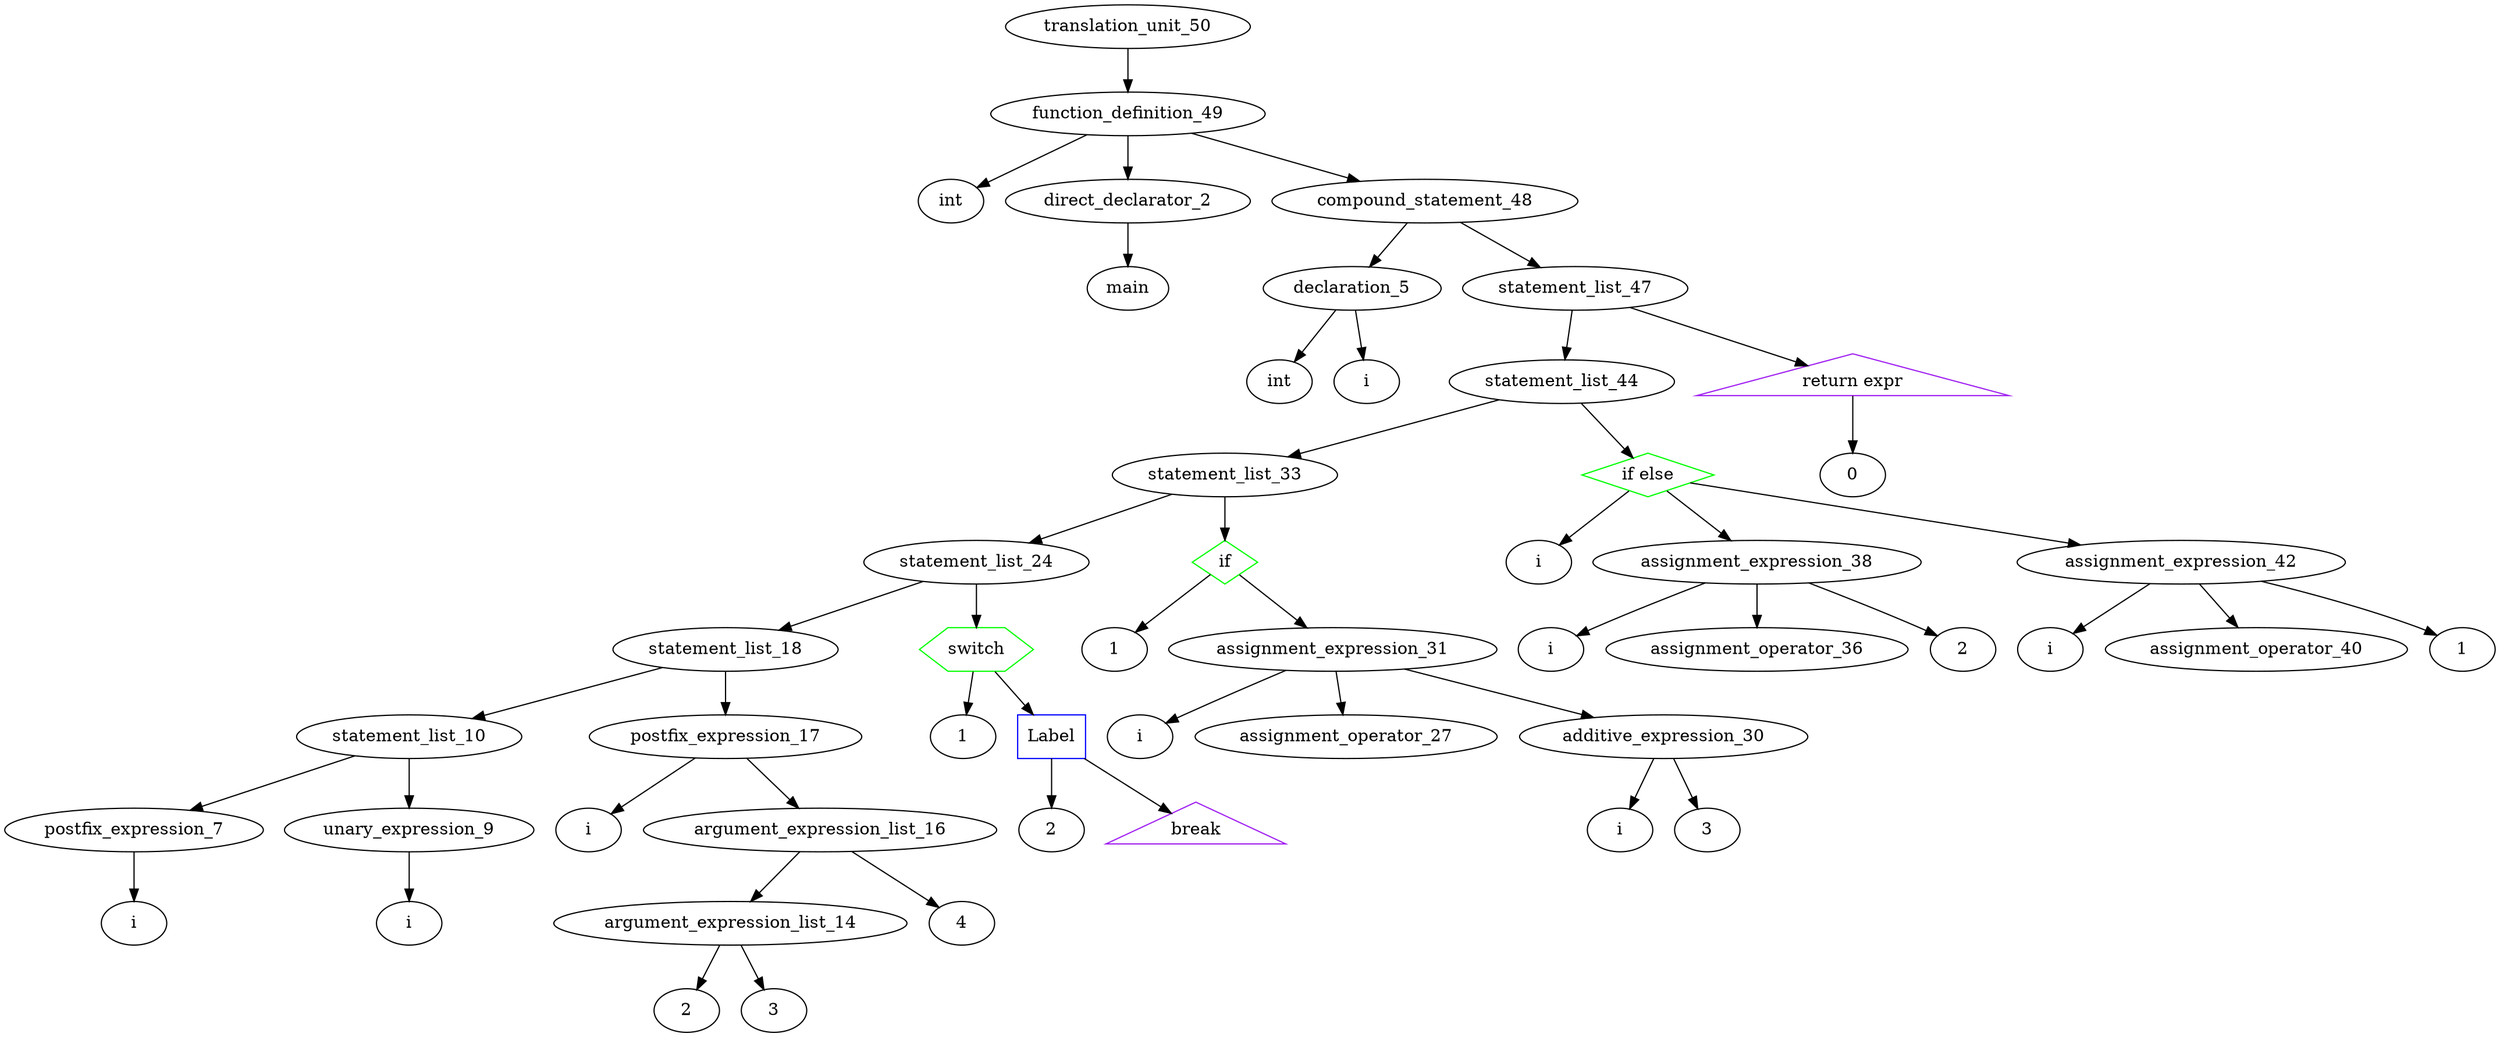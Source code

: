 digraph AST {
	translation_unit_50 -> function_definition_49;
	function_definition_49 -> type_specifier_0;
	type_specifier_0 [label="int"]
	function_definition_49 -> direct_declarator_2;
	direct_declarator_2 -> identifier_1;
	identifier_1 [label="main"]
	function_definition_49 -> compound_statement_48;
	compound_statement_48 -> declaration_5;
	declaration_5 -> type_specifier_3;
	type_specifier_3 [label="int"]
	declaration_5 -> identifier_4;
	identifier_4 [label="i"]
	compound_statement_48 -> statement_list_47;
	statement_list_47 -> statement_list_44;
	statement_list_44 -> statement_list_33;
	statement_list_33 -> statement_list_24;
	statement_list_24 -> statement_list_18;
	statement_list_18 -> statement_list_10;
	statement_list_10 -> postfix_expression_7;
	postfix_expression_7 -> identifier_6;
	identifier_6 [label="i"]
	statement_list_10 -> unary_expression_9;
	unary_expression_9 -> identifier_8;
	identifier_8 [label="i"]
	statement_list_18 -> postfix_expression_17;
	postfix_expression_17 -> identifier_11;
	identifier_11 [label="i"]
	postfix_expression_17 -> argument_expression_list_16;
	argument_expression_list_16 -> argument_expression_list_14;
	argument_expression_list_14 -> constant_12;
	constant_12 [label="2"]
	argument_expression_list_14 -> constant_13;
	constant_13 [label="3"]
	argument_expression_list_16 -> constant_15;
	constant_15 [label="4"]
	statement_list_24 -> selection_statement_23;
	selection_statement_23 [shape=hexagon,color=green,label="switch"]
	selection_statement_23 -> constant_19;
	constant_19 [label="1"]
	selection_statement_23 -> labeled_statement_22;
	labeled_statement_22 [shape = box,color=blue,label="Label"]
	labeled_statement_22 -> constant_20;
	constant_20 [label="2"]
	labeled_statement_22 -> jump_statement_21;
	jump_statement_21 [shape = triangle,color=purple,label="break"]
	statement_list_33 -> selection_statement_32;
	selection_statement_32 [shape=diamond,color=green,label="if"]
	selection_statement_32 -> constant_25;
	constant_25 [label="1"]
	selection_statement_32 -> assignment_expression_31;
	assignment_expression_31 -> identifier_26;
	identifier_26 [label="i"]
	assignment_expression_31 -> assignment_operator_27;
	assignment_expression_31 -> additive_expression_30;
	additive_expression_30 -> identifier_28;
	identifier_28 [label="i"]
	additive_expression_30 -> constant_29;
	constant_29 [label="3"]
	statement_list_44 -> selection_statement_43;
	selection_statement_43 [shape=diamond,color=green,label="if else"]
	selection_statement_43 -> identifier_34;
	identifier_34 [label="i"]
	selection_statement_43 -> assignment_expression_38;
	assignment_expression_38 -> identifier_35;
	identifier_35 [label="i"]
	assignment_expression_38 -> assignment_operator_36;
	assignment_expression_38 -> constant_37;
	constant_37 [label="2"]
	selection_statement_43 -> assignment_expression_42;
	assignment_expression_42 -> identifier_39;
	identifier_39 [label="i"]
	assignment_expression_42 -> assignment_operator_40;
	assignment_expression_42 -> constant_41;
	constant_41 [label="1"]
	statement_list_47 -> jump_statement_46;
	jump_statement_46 [shape = triangle,color=purple,label="return expr"]
	jump_statement_46 -> constant_45;
	constant_45 [label="0"]
}
